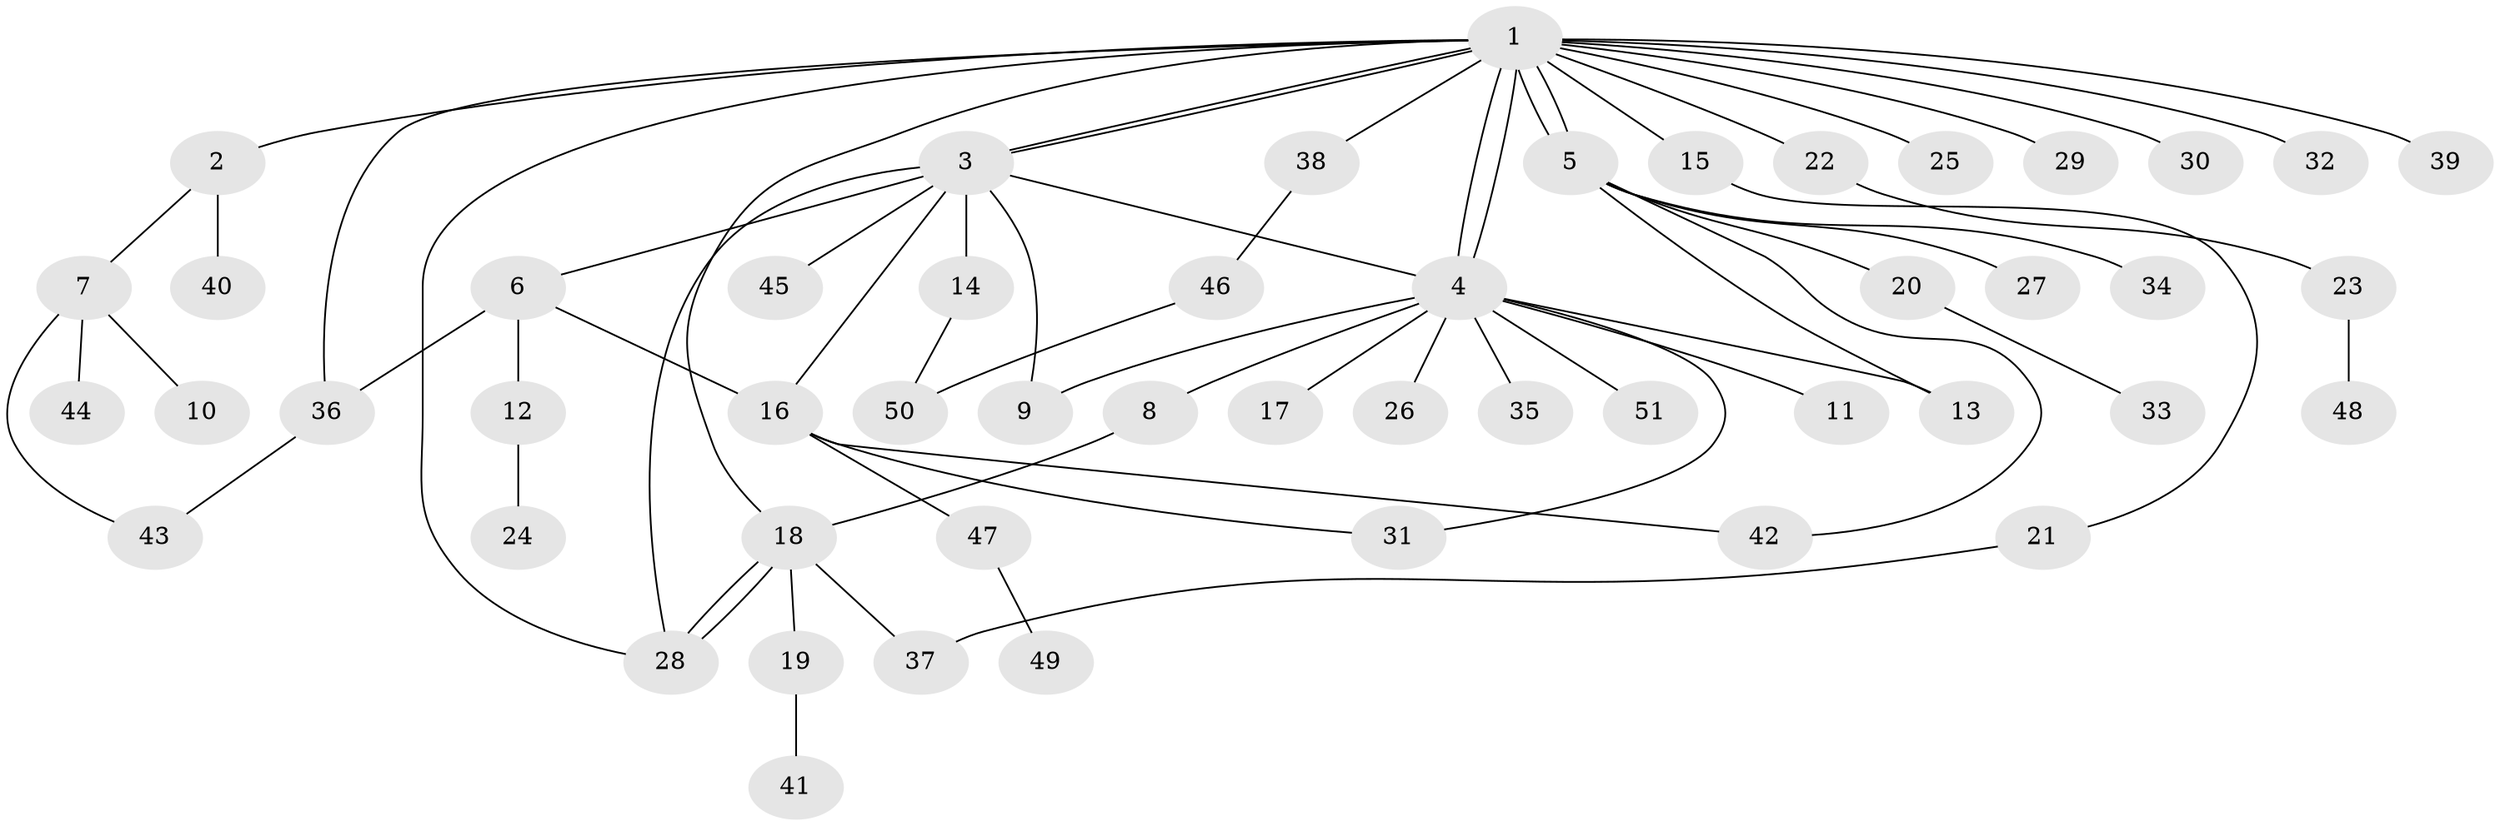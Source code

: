 // Generated by graph-tools (version 1.1) at 2025/11/02/27/25 16:11:09]
// undirected, 51 vertices, 67 edges
graph export_dot {
graph [start="1"]
  node [color=gray90,style=filled];
  1;
  2;
  3;
  4;
  5;
  6;
  7;
  8;
  9;
  10;
  11;
  12;
  13;
  14;
  15;
  16;
  17;
  18;
  19;
  20;
  21;
  22;
  23;
  24;
  25;
  26;
  27;
  28;
  29;
  30;
  31;
  32;
  33;
  34;
  35;
  36;
  37;
  38;
  39;
  40;
  41;
  42;
  43;
  44;
  45;
  46;
  47;
  48;
  49;
  50;
  51;
  1 -- 2;
  1 -- 3;
  1 -- 3;
  1 -- 4;
  1 -- 4;
  1 -- 5;
  1 -- 5;
  1 -- 15;
  1 -- 18;
  1 -- 22;
  1 -- 25;
  1 -- 28;
  1 -- 29;
  1 -- 30;
  1 -- 32;
  1 -- 36;
  1 -- 38;
  1 -- 39;
  2 -- 7;
  2 -- 40;
  3 -- 4;
  3 -- 6;
  3 -- 9;
  3 -- 14;
  3 -- 16;
  3 -- 28;
  3 -- 45;
  4 -- 8;
  4 -- 9;
  4 -- 11;
  4 -- 13;
  4 -- 17;
  4 -- 26;
  4 -- 31;
  4 -- 35;
  4 -- 51;
  5 -- 13;
  5 -- 20;
  5 -- 27;
  5 -- 34;
  5 -- 42;
  6 -- 12;
  6 -- 16;
  6 -- 36;
  7 -- 10;
  7 -- 43;
  7 -- 44;
  8 -- 18;
  12 -- 24;
  14 -- 50;
  15 -- 21;
  16 -- 31;
  16 -- 42;
  16 -- 47;
  18 -- 19;
  18 -- 28;
  18 -- 28;
  18 -- 37;
  19 -- 41;
  20 -- 33;
  21 -- 37;
  22 -- 23;
  23 -- 48;
  36 -- 43;
  38 -- 46;
  46 -- 50;
  47 -- 49;
}
